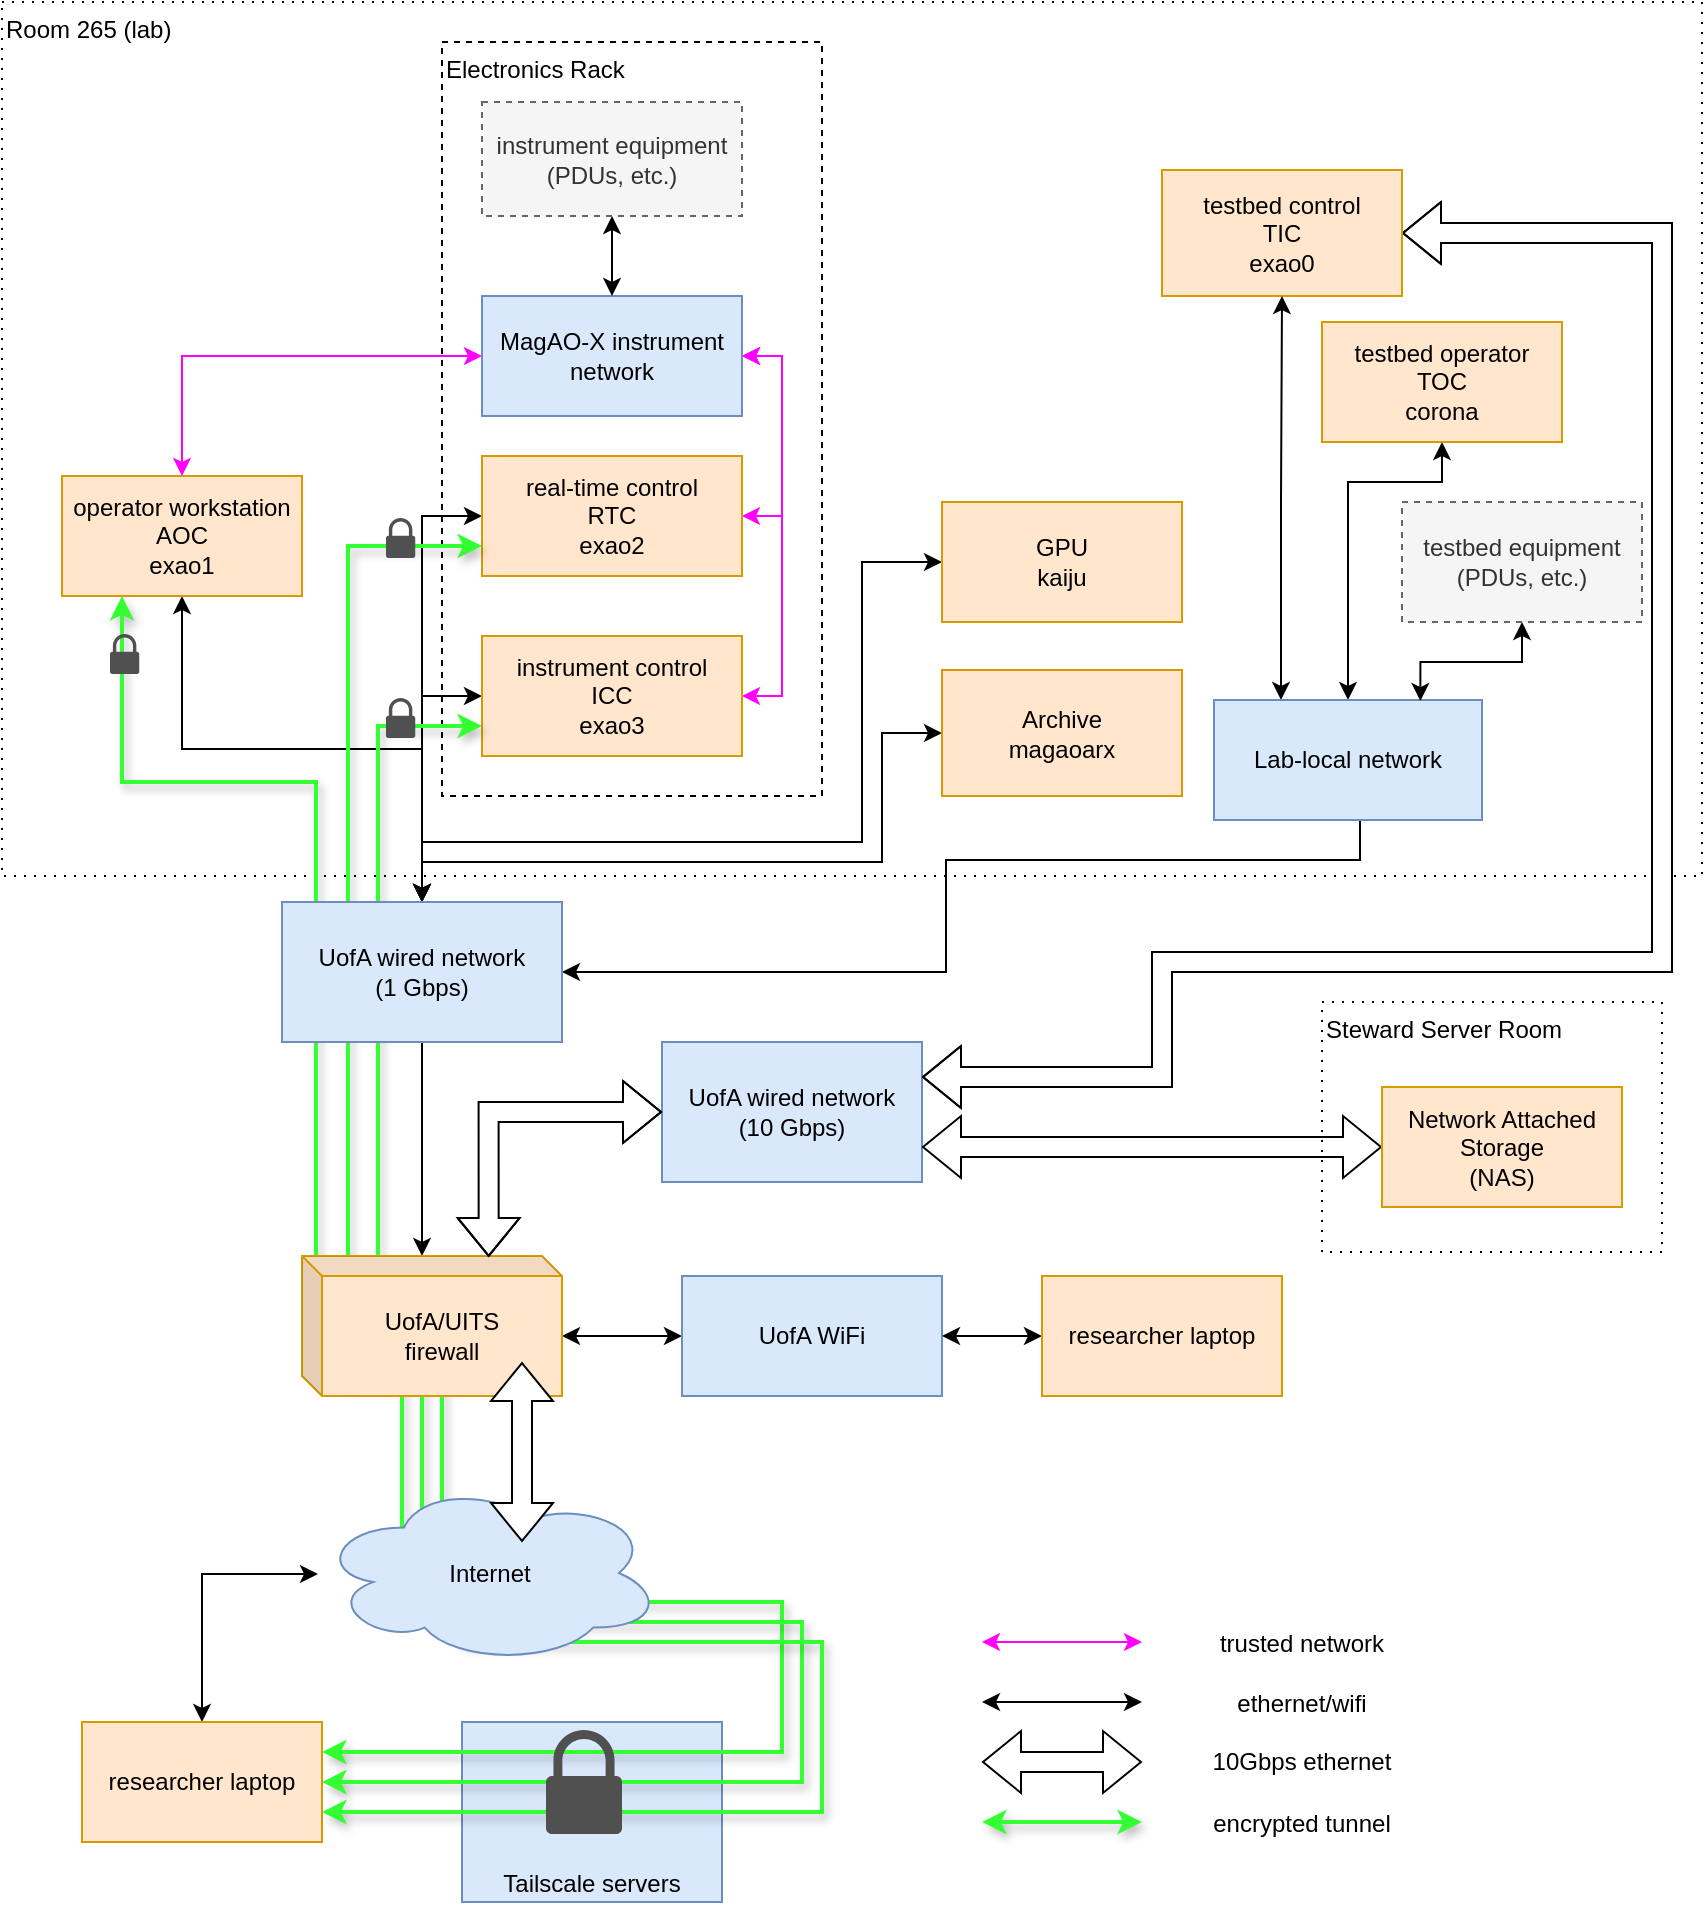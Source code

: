<mxfile version="21.6.6" type="dropbox">
  <diagram name="Page-1" id="mkAPXSH0K4V1NmXlGoPF">
    <mxGraphModel dx="1314" dy="819" grid="1" gridSize="10" guides="1" tooltips="1" connect="1" arrows="1" fold="1" page="1" pageScale="1" pageWidth="850" pageHeight="1100" math="0" shadow="0">
      <root>
        <mxCell id="0" />
        <mxCell id="1" parent="0" />
        <mxCell id="75fUI03RNpnLS7jkSlaE-75" value="Tailscale servers" style="rounded=0;whiteSpace=wrap;html=1;fillColor=#dae8fc;strokeColor=#6c8ebf;verticalAlign=bottom;" parent="1" vertex="1">
          <mxGeometry x="230" y="860" width="130" height="90" as="geometry" />
        </mxCell>
        <mxCell id="75fUI03RNpnLS7jkSlaE-55" value="Steward Server Room" style="rounded=0;whiteSpace=wrap;html=1;fillColor=none;align=left;verticalAlign=top;dashed=1;dashPattern=1 4;" parent="1" vertex="1">
          <mxGeometry x="660" y="500" width="170" height="125" as="geometry" />
        </mxCell>
        <mxCell id="75fUI03RNpnLS7jkSlaE-30" value="Room 265 (lab)" style="rounded=0;whiteSpace=wrap;html=1;fillColor=none;align=left;verticalAlign=top;dashed=1;dashPattern=1 4;" parent="1" vertex="1">
          <mxGeometry width="850" height="437" as="geometry" />
        </mxCell>
        <mxCell id="75fUI03RNpnLS7jkSlaE-4" value="Electronics Rack" style="rounded=0;whiteSpace=wrap;html=1;fillColor=none;align=left;verticalAlign=top;dashed=1;" parent="1" vertex="1">
          <mxGeometry x="220" y="20" width="190" height="377" as="geometry" />
        </mxCell>
        <mxCell id="75fUI03RNpnLS7jkSlaE-70" style="edgeStyle=orthogonalEdgeStyle;rounded=0;orthogonalLoop=1;jettySize=auto;html=1;exitX=0.5;exitY=1;exitDx=0;exitDy=0;entryX=0.5;entryY=0;entryDx=0;entryDy=0;startArrow=classic;startFill=1;" parent="1" source="75fUI03RNpnLS7jkSlaE-1" target="75fUI03RNpnLS7jkSlaE-56" edge="1">
          <mxGeometry relative="1" as="geometry" />
        </mxCell>
        <mxCell id="75fUI03RNpnLS7jkSlaE-1" value="operator workstation&lt;br&gt;&lt;div&gt;AOC&lt;/div&gt;&lt;div&gt;exao1&lt;br&gt;&lt;/div&gt;" style="rounded=0;whiteSpace=wrap;html=1;fillColor=#ffe6cc;strokeColor=#d79b00;" parent="1" vertex="1">
          <mxGeometry x="30" y="237" width="120" height="60" as="geometry" />
        </mxCell>
        <mxCell id="75fUI03RNpnLS7jkSlaE-39" style="edgeStyle=orthogonalEdgeStyle;rounded=0;orthogonalLoop=1;jettySize=auto;html=1;exitX=1;exitY=0.5;exitDx=0;exitDy=0;strokeColor=#FF00FF;startArrow=classic;startFill=1;" parent="1" source="75fUI03RNpnLS7jkSlaE-2" edge="1">
          <mxGeometry relative="1" as="geometry">
            <mxPoint x="370" y="177" as="targetPoint" />
            <Array as="points">
              <mxPoint x="390" y="347" />
              <mxPoint x="390" y="177" />
            </Array>
          </mxGeometry>
        </mxCell>
        <mxCell id="75fUI03RNpnLS7jkSlaE-88" style="edgeStyle=orthogonalEdgeStyle;rounded=0;orthogonalLoop=1;jettySize=auto;html=1;exitX=0;exitY=0.5;exitDx=0;exitDy=0;entryX=0.5;entryY=0;entryDx=0;entryDy=0;startArrow=classic;startFill=1;" parent="1" source="75fUI03RNpnLS7jkSlaE-2" target="75fUI03RNpnLS7jkSlaE-56" edge="1">
          <mxGeometry relative="1" as="geometry" />
        </mxCell>
        <mxCell id="75fUI03RNpnLS7jkSlaE-2" value="&lt;div&gt;instrument control&lt;/div&gt;&lt;div&gt;ICC&lt;/div&gt;&lt;div&gt;exao3&lt;br&gt;&lt;/div&gt;" style="rounded=0;whiteSpace=wrap;html=1;fillColor=#ffe6cc;strokeColor=#d79b00;" parent="1" vertex="1">
          <mxGeometry x="240" y="317" width="130" height="60" as="geometry" />
        </mxCell>
        <mxCell id="75fUI03RNpnLS7jkSlaE-38" style="edgeStyle=orthogonalEdgeStyle;rounded=0;orthogonalLoop=1;jettySize=auto;html=1;exitX=1;exitY=0.5;exitDx=0;exitDy=0;entryX=1;entryY=0.5;entryDx=0;entryDy=0;strokeColor=#FF00FF;startArrow=classic;startFill=1;" parent="1" source="75fUI03RNpnLS7jkSlaE-3" target="75fUI03RNpnLS7jkSlaE-14" edge="1">
          <mxGeometry relative="1" as="geometry" />
        </mxCell>
        <mxCell id="75fUI03RNpnLS7jkSlaE-71" style="edgeStyle=orthogonalEdgeStyle;rounded=0;orthogonalLoop=1;jettySize=auto;html=1;exitX=0;exitY=0.5;exitDx=0;exitDy=0;entryX=0.5;entryY=0;entryDx=0;entryDy=0;startArrow=classic;startFill=1;" parent="1" source="75fUI03RNpnLS7jkSlaE-3" target="75fUI03RNpnLS7jkSlaE-56" edge="1">
          <mxGeometry relative="1" as="geometry">
            <Array as="points">
              <mxPoint x="210" y="257" />
            </Array>
          </mxGeometry>
        </mxCell>
        <mxCell id="75fUI03RNpnLS7jkSlaE-3" value="&lt;div&gt;real-time control&lt;/div&gt;&lt;div&gt;RTC&lt;/div&gt;&lt;div&gt;exao2&lt;br&gt;&lt;/div&gt;" style="rounded=0;whiteSpace=wrap;html=1;fillColor=#ffe6cc;strokeColor=#d79b00;" parent="1" vertex="1">
          <mxGeometry x="240" y="227" width="130" height="60" as="geometry" />
        </mxCell>
        <mxCell id="75fUI03RNpnLS7jkSlaE-9" value="&lt;div&gt;UofA wired network&lt;/div&gt;&lt;div&gt;(10 Gbps)&lt;br&gt;&lt;/div&gt;" style="rounded=0;whiteSpace=wrap;html=1;fillColor=#dae8fc;strokeColor=#6c8ebf;" parent="1" vertex="1">
          <mxGeometry x="330" y="520" width="130" height="70" as="geometry" />
        </mxCell>
        <mxCell id="75fUI03RNpnLS7jkSlaE-37" style="edgeStyle=orthogonalEdgeStyle;rounded=0;orthogonalLoop=1;jettySize=auto;html=1;exitX=0;exitY=0.5;exitDx=0;exitDy=0;entryX=0.5;entryY=0;entryDx=0;entryDy=0;startArrow=classic;startFill=1;strokeColor=#FF00FF;" parent="1" source="75fUI03RNpnLS7jkSlaE-14" target="75fUI03RNpnLS7jkSlaE-1" edge="1">
          <mxGeometry relative="1" as="geometry">
            <Array as="points">
              <mxPoint x="90" y="177" />
            </Array>
          </mxGeometry>
        </mxCell>
        <mxCell id="75fUI03RNpnLS7jkSlaE-14" value="MagAO-X instrument network" style="rounded=0;whiteSpace=wrap;html=1;fillColor=#dae8fc;strokeColor=#6c8ebf;" parent="1" vertex="1">
          <mxGeometry x="240" y="147" width="130" height="60" as="geometry" />
        </mxCell>
        <mxCell id="75fUI03RNpnLS7jkSlaE-27" style="edgeStyle=orthogonalEdgeStyle;rounded=0;orthogonalLoop=1;jettySize=auto;html=1;exitX=0;exitY=0.5;exitDx=0;exitDy=0;entryX=0;entryY=0;entryDx=130;entryDy=40;entryPerimeter=0;startArrow=classic;startFill=1;" parent="1" source="75fUI03RNpnLS7jkSlaE-23" target="75fUI03RNpnLS7jkSlaE-6" edge="1">
          <mxGeometry relative="1" as="geometry" />
        </mxCell>
        <mxCell id="75fUI03RNpnLS7jkSlaE-23" value="UofA WiFi" style="rounded=0;whiteSpace=wrap;html=1;fillColor=#dae8fc;strokeColor=#6c8ebf;" parent="1" vertex="1">
          <mxGeometry x="340" y="637" width="130" height="60" as="geometry" />
        </mxCell>
        <mxCell id="75fUI03RNpnLS7jkSlaE-25" style="edgeStyle=orthogonalEdgeStyle;rounded=0;orthogonalLoop=1;jettySize=auto;html=1;exitX=0;exitY=0.5;exitDx=0;exitDy=0;entryX=1;entryY=0.5;entryDx=0;entryDy=0;startArrow=classic;startFill=1;" parent="1" source="75fUI03RNpnLS7jkSlaE-24" target="75fUI03RNpnLS7jkSlaE-23" edge="1">
          <mxGeometry relative="1" as="geometry" />
        </mxCell>
        <mxCell id="75fUI03RNpnLS7jkSlaE-24" value="researcher laptop" style="rounded=0;whiteSpace=wrap;html=1;fillColor=#ffe6cc;strokeColor=#d79b00;" parent="1" vertex="1">
          <mxGeometry x="520" y="637" width="120" height="60" as="geometry" />
        </mxCell>
        <mxCell id="75fUI03RNpnLS7jkSlaE-73" style="edgeStyle=orthogonalEdgeStyle;rounded=0;orthogonalLoop=1;jettySize=auto;html=1;exitX=0;exitY=0.5;exitDx=0;exitDy=0;entryX=1;entryY=0.75;entryDx=0;entryDy=0;shape=flexArrow;startArrow=block;" parent="1" source="75fUI03RNpnLS7jkSlaE-31" target="75fUI03RNpnLS7jkSlaE-9" edge="1">
          <mxGeometry relative="1" as="geometry" />
        </mxCell>
        <mxCell id="75fUI03RNpnLS7jkSlaE-31" value="&lt;div&gt;Network Attached Storage&lt;/div&gt;&lt;div&gt;(NAS)&lt;br&gt;&lt;/div&gt;" style="rounded=0;whiteSpace=wrap;html=1;fillColor=#ffe6cc;strokeColor=#d79b00;" parent="1" vertex="1">
          <mxGeometry x="690" y="542.5" width="120" height="60" as="geometry" />
        </mxCell>
        <mxCell id="75fUI03RNpnLS7jkSlaE-65" style="edgeStyle=orthogonalEdgeStyle;rounded=0;orthogonalLoop=1;jettySize=auto;html=1;exitX=1;exitY=0.5;exitDx=0;exitDy=0;entryX=1;entryY=0.25;entryDx=0;entryDy=0;shape=flexArrow;startArrow=block;fillColor=default;" parent="1" source="75fUI03RNpnLS7jkSlaE-40" target="75fUI03RNpnLS7jkSlaE-9" edge="1">
          <mxGeometry relative="1" as="geometry">
            <Array as="points">
              <mxPoint x="830" y="116" />
              <mxPoint x="830" y="480" />
              <mxPoint x="580" y="480" />
              <mxPoint x="580" y="538" />
            </Array>
          </mxGeometry>
        </mxCell>
        <mxCell id="75fUI03RNpnLS7jkSlaE-40" value="&lt;div&gt;testbed control&lt;/div&gt;&lt;div&gt;TIC&lt;br&gt;&lt;/div&gt;&lt;div&gt;exao0&lt;br&gt;&lt;/div&gt;" style="rounded=0;whiteSpace=wrap;html=1;fillColor=#ffe6cc;strokeColor=#d79b00;" parent="1" vertex="1">
          <mxGeometry x="580" y="84" width="120" height="63" as="geometry" />
        </mxCell>
        <mxCell id="75fUI03RNpnLS7jkSlaE-98" style="edgeStyle=orthogonalEdgeStyle;rounded=0;orthogonalLoop=1;jettySize=auto;html=1;exitX=0;exitY=0.5;exitDx=0;exitDy=0;entryX=0.5;entryY=0;entryDx=0;entryDy=0;startArrow=classic;startFill=1;" parent="1" source="75fUI03RNpnLS7jkSlaE-41" target="75fUI03RNpnLS7jkSlaE-56" edge="1">
          <mxGeometry relative="1" as="geometry">
            <Array as="points">
              <mxPoint x="440" y="366" />
              <mxPoint x="440" y="430" />
              <mxPoint x="210" y="430" />
            </Array>
          </mxGeometry>
        </mxCell>
        <mxCell id="75fUI03RNpnLS7jkSlaE-41" value="&lt;div&gt;Archive&lt;/div&gt;&lt;div&gt;magaoarx&lt;br&gt;&lt;/div&gt;" style="rounded=0;whiteSpace=wrap;html=1;fillColor=#ffe6cc;strokeColor=#d79b00;" parent="1" vertex="1">
          <mxGeometry x="470" y="334" width="120" height="63" as="geometry" />
        </mxCell>
        <mxCell id="75fUI03RNpnLS7jkSlaE-64" style="edgeStyle=orthogonalEdgeStyle;rounded=0;orthogonalLoop=1;jettySize=auto;html=1;exitX=0.5;exitY=1;exitDx=0;exitDy=0;entryX=1;entryY=0.5;entryDx=0;entryDy=0;" parent="1" source="75fUI03RNpnLS7jkSlaE-42" target="75fUI03RNpnLS7jkSlaE-56" edge="1">
          <mxGeometry relative="1" as="geometry">
            <Array as="points">
              <mxPoint x="679" y="429" />
              <mxPoint x="472" y="429" />
              <mxPoint x="472" y="485" />
            </Array>
          </mxGeometry>
        </mxCell>
        <mxCell id="qFEIFFxvHMP7HtGWtSqn-1" style="edgeStyle=orthogonalEdgeStyle;rounded=0;orthogonalLoop=1;jettySize=auto;html=1;exitX=0.5;exitY=0;exitDx=0;exitDy=0;entryX=0.5;entryY=1;entryDx=0;entryDy=0;startArrow=classic;startFill=1;" edge="1" parent="1" source="75fUI03RNpnLS7jkSlaE-42" target="75fUI03RNpnLS7jkSlaE-43">
          <mxGeometry relative="1" as="geometry">
            <Array as="points">
              <mxPoint x="673" y="240" />
              <mxPoint x="720" y="240" />
            </Array>
          </mxGeometry>
        </mxCell>
        <mxCell id="qFEIFFxvHMP7HtGWtSqn-2" style="edgeStyle=orthogonalEdgeStyle;rounded=0;orthogonalLoop=1;jettySize=auto;html=1;exitX=0.25;exitY=0;exitDx=0;exitDy=0;entryX=0.5;entryY=1;entryDx=0;entryDy=0;startArrow=classic;startFill=1;" edge="1" parent="1" source="75fUI03RNpnLS7jkSlaE-42" target="75fUI03RNpnLS7jkSlaE-40">
          <mxGeometry relative="1" as="geometry" />
        </mxCell>
        <mxCell id="75fUI03RNpnLS7jkSlaE-42" value="Lab-local network" style="rounded=0;whiteSpace=wrap;html=1;fillColor=#dae8fc;strokeColor=#6c8ebf;" parent="1" vertex="1">
          <mxGeometry x="606" y="349" width="134" height="60" as="geometry" />
        </mxCell>
        <mxCell id="75fUI03RNpnLS7jkSlaE-43" value="&lt;div&gt;testbed operator&lt;/div&gt;&lt;div&gt;TOC&lt;/div&gt;&lt;div&gt;corona&lt;br&gt;&lt;/div&gt;" style="rounded=0;whiteSpace=wrap;html=1;fillColor=#ffe6cc;strokeColor=#d79b00;" parent="1" vertex="1">
          <mxGeometry x="660" y="160" width="120" height="60" as="geometry" />
        </mxCell>
        <mxCell id="75fUI03RNpnLS7jkSlaE-97" style="edgeStyle=orthogonalEdgeStyle;rounded=0;orthogonalLoop=1;jettySize=auto;html=1;exitX=0;exitY=0.5;exitDx=0;exitDy=0;entryX=0.5;entryY=0;entryDx=0;entryDy=0;startArrow=classic;startFill=1;" parent="1" source="75fUI03RNpnLS7jkSlaE-44" target="75fUI03RNpnLS7jkSlaE-56" edge="1">
          <mxGeometry relative="1" as="geometry">
            <Array as="points">
              <mxPoint x="430" y="280" />
              <mxPoint x="430" y="420" />
              <mxPoint x="210" y="420" />
            </Array>
          </mxGeometry>
        </mxCell>
        <mxCell id="75fUI03RNpnLS7jkSlaE-44" value="&lt;div&gt;GPU&lt;/div&gt;&lt;div&gt;kaiju&lt;br&gt;&lt;/div&gt;" style="rounded=0;whiteSpace=wrap;html=1;fillColor=#ffe6cc;strokeColor=#d79b00;" parent="1" vertex="1">
          <mxGeometry x="470" y="250" width="120" height="60" as="geometry" />
        </mxCell>
        <mxCell id="75fUI03RNpnLS7jkSlaE-101" style="edgeStyle=orthogonalEdgeStyle;rounded=0;orthogonalLoop=1;jettySize=auto;html=1;exitX=0.5;exitY=1;exitDx=0;exitDy=0;entryX=0.77;entryY=0.009;entryDx=0;entryDy=0;startArrow=classic;startFill=1;entryPerimeter=0;" parent="1" source="75fUI03RNpnLS7jkSlaE-53" target="75fUI03RNpnLS7jkSlaE-42" edge="1">
          <mxGeometry relative="1" as="geometry">
            <Array as="points">
              <mxPoint x="760" y="330" />
              <mxPoint x="709" y="330" />
            </Array>
          </mxGeometry>
        </mxCell>
        <mxCell id="75fUI03RNpnLS7jkSlaE-53" value="&lt;div&gt;testbed equipment&lt;/div&gt;&lt;div&gt;(PDUs, etc.)&lt;br&gt;&lt;/div&gt;" style="rounded=0;whiteSpace=wrap;html=1;fillColor=#f5f5f5;strokeColor=#666666;fontColor=#333333;dashed=1;" parent="1" vertex="1">
          <mxGeometry x="700" y="250" width="120" height="60" as="geometry" />
        </mxCell>
        <mxCell id="75fUI03RNpnLS7jkSlaE-63" style="edgeStyle=orthogonalEdgeStyle;rounded=0;orthogonalLoop=1;jettySize=auto;html=1;exitX=0.5;exitY=1;exitDx=0;exitDy=0;entryX=0.5;entryY=0;entryDx=0;entryDy=0;startArrow=classic;startFill=1;" parent="1" source="75fUI03RNpnLS7jkSlaE-62" target="75fUI03RNpnLS7jkSlaE-14" edge="1">
          <mxGeometry relative="1" as="geometry" />
        </mxCell>
        <mxCell id="75fUI03RNpnLS7jkSlaE-62" value="&lt;div&gt;instrument equipment&lt;/div&gt;&lt;div&gt;(PDUs, etc.)&lt;br&gt;&lt;/div&gt;" style="rounded=0;whiteSpace=wrap;html=1;fillColor=#f5f5f5;strokeColor=#666666;fontColor=#333333;dashed=1;" parent="1" vertex="1">
          <mxGeometry x="240" y="50" width="130" height="57" as="geometry" />
        </mxCell>
        <mxCell id="75fUI03RNpnLS7jkSlaE-76" style="edgeStyle=orthogonalEdgeStyle;rounded=0;orthogonalLoop=1;jettySize=auto;html=1;exitX=0.5;exitY=0;exitDx=0;exitDy=0;startArrow=classic;startFill=1;" parent="1" source="75fUI03RNpnLS7jkSlaE-74" target="75fUI03RNpnLS7jkSlaE-5" edge="1">
          <mxGeometry relative="1" as="geometry">
            <Array as="points">
              <mxPoint x="100" y="786" />
            </Array>
          </mxGeometry>
        </mxCell>
        <mxCell id="75fUI03RNpnLS7jkSlaE-74" value="researcher laptop" style="rounded=0;whiteSpace=wrap;html=1;fillColor=#ffe6cc;strokeColor=#d79b00;" parent="1" vertex="1">
          <mxGeometry x="40" y="860" width="120" height="60" as="geometry" />
        </mxCell>
        <mxCell id="75fUI03RNpnLS7jkSlaE-79" style="edgeStyle=orthogonalEdgeStyle;rounded=0;orthogonalLoop=1;jettySize=auto;html=1;exitX=1;exitY=0.25;exitDx=0;exitDy=0;entryX=0.25;entryY=1;entryDx=0;entryDy=0;strokeColor=#33FF33;startArrow=classic;startFill=1;shadow=1;strokeWidth=2;" parent="1" source="75fUI03RNpnLS7jkSlaE-74" target="75fUI03RNpnLS7jkSlaE-1" edge="1">
          <mxGeometry relative="1" as="geometry">
            <mxPoint x="180" y="580" as="targetPoint" />
            <Array as="points">
              <mxPoint x="390" y="875" />
              <mxPoint x="390" y="800" />
              <mxPoint x="210" y="800" />
              <mxPoint x="210" y="790" />
              <mxPoint x="200" y="790" />
              <mxPoint x="200" y="680" />
              <mxPoint x="157" y="680" />
              <mxPoint x="157" y="390" />
              <mxPoint x="60" y="390" />
            </Array>
          </mxGeometry>
        </mxCell>
        <mxCell id="75fUI03RNpnLS7jkSlaE-82" style="edgeStyle=orthogonalEdgeStyle;rounded=0;orthogonalLoop=1;jettySize=auto;html=1;exitX=1;exitY=0.5;exitDx=0;exitDy=0;entryX=0;entryY=0.75;entryDx=0;entryDy=0;strokeColor=#33FF33;startArrow=classic;startFill=1;shadow=1;strokeWidth=2;" parent="1" source="75fUI03RNpnLS7jkSlaE-74" target="75fUI03RNpnLS7jkSlaE-3" edge="1">
          <mxGeometry relative="1" as="geometry">
            <mxPoint x="70" y="307" as="targetPoint" />
            <mxPoint x="370" y="900" as="sourcePoint" />
            <Array as="points">
              <mxPoint x="400" y="890" />
              <mxPoint x="400" y="810" />
              <mxPoint x="220" y="810" />
              <mxPoint x="220" y="800" />
              <mxPoint x="210" y="800" />
              <mxPoint x="210" y="690" />
              <mxPoint x="173" y="690" />
              <mxPoint x="173" y="272" />
            </Array>
          </mxGeometry>
        </mxCell>
        <mxCell id="75fUI03RNpnLS7jkSlaE-83" style="edgeStyle=orthogonalEdgeStyle;rounded=0;orthogonalLoop=1;jettySize=auto;html=1;exitX=1;exitY=0.75;exitDx=0;exitDy=0;entryX=0;entryY=0.75;entryDx=0;entryDy=0;strokeColor=#33FF33;startArrow=classic;startFill=1;shadow=1;strokeWidth=2;" parent="1" source="75fUI03RNpnLS7jkSlaE-74" target="75fUI03RNpnLS7jkSlaE-2" edge="1">
          <mxGeometry relative="1" as="geometry">
            <mxPoint x="250" y="282" as="targetPoint" />
            <mxPoint x="380" y="910" as="sourcePoint" />
            <Array as="points">
              <mxPoint x="410" y="905" />
              <mxPoint x="410" y="820" />
              <mxPoint x="230" y="820" />
              <mxPoint x="230" y="810" />
              <mxPoint x="220" y="810" />
              <mxPoint x="220" y="689" />
              <mxPoint x="188" y="689" />
              <mxPoint x="188" y="362" />
            </Array>
          </mxGeometry>
        </mxCell>
        <mxCell id="75fUI03RNpnLS7jkSlaE-99" style="edgeStyle=orthogonalEdgeStyle;rounded=0;orthogonalLoop=1;jettySize=auto;html=1;exitX=0.5;exitY=1;exitDx=0;exitDy=0;entryX=0;entryY=0;entryDx=60;entryDy=0;entryPerimeter=0;" parent="1" source="75fUI03RNpnLS7jkSlaE-56" target="75fUI03RNpnLS7jkSlaE-6" edge="1">
          <mxGeometry relative="1" as="geometry" />
        </mxCell>
        <mxCell id="75fUI03RNpnLS7jkSlaE-56" value="&lt;div&gt;UofA wired network&lt;/div&gt;&lt;div&gt;(1 Gbps)&lt;br&gt;&lt;/div&gt;" style="rounded=0;whiteSpace=wrap;html=1;fillColor=#dae8fc;strokeColor=#6c8ebf;" parent="1" vertex="1">
          <mxGeometry x="140" y="450" width="140" height="70" as="geometry" />
        </mxCell>
        <mxCell id="75fUI03RNpnLS7jkSlaE-6" value="&lt;div&gt;UofA/UITS&lt;/div&gt;&lt;div&gt;firewall&lt;br&gt;&lt;/div&gt;" style="shape=cube;whiteSpace=wrap;html=1;boundedLbl=1;backgroundOutline=1;darkOpacity=0.05;darkOpacity2=0.1;size=10;fillColor=#ffe6cc;strokeColor=#d79b00;" parent="1" vertex="1">
          <mxGeometry x="150" y="627" width="130" height="70" as="geometry" />
        </mxCell>
        <mxCell id="75fUI03RNpnLS7jkSlaE-5" value="Internet" style="ellipse;shape=cloud;whiteSpace=wrap;html=1;fillColor=#dae8fc;strokeColor=#6c8ebf;" parent="1" vertex="1">
          <mxGeometry x="158" y="740" width="172" height="91" as="geometry" />
        </mxCell>
        <mxCell id="75fUI03RNpnLS7jkSlaE-87" value="" style="shape=flexArrow;endArrow=classic;startArrow=classic;html=1;rounded=0;fillColor=default;" parent="1" edge="1">
          <mxGeometry width="100" height="100" relative="1" as="geometry">
            <mxPoint x="260" y="770" as="sourcePoint" />
            <mxPoint x="260" y="680" as="targetPoint" />
          </mxGeometry>
        </mxCell>
        <mxCell id="75fUI03RNpnLS7jkSlaE-68" style="edgeStyle=orthogonalEdgeStyle;rounded=0;orthogonalLoop=1;jettySize=auto;html=1;exitX=0;exitY=0.5;exitDx=0;exitDy=0;entryX=0.718;entryY=0.007;entryDx=0;entryDy=0;entryPerimeter=0;shape=flexArrow;startArrow=block;fillColor=default;" parent="1" source="75fUI03RNpnLS7jkSlaE-9" target="75fUI03RNpnLS7jkSlaE-6" edge="1">
          <mxGeometry relative="1" as="geometry" />
        </mxCell>
        <mxCell id="75fUI03RNpnLS7jkSlaE-102" value="" style="sketch=0;pointerEvents=1;shadow=0;dashed=0;html=1;strokeColor=none;fillColor=#505050;labelPosition=center;verticalLabelPosition=bottom;verticalAlign=top;outlineConnect=0;align=center;shape=mxgraph.office.security.lock_protected;" parent="1" vertex="1">
          <mxGeometry x="272" y="864" width="38" height="52" as="geometry" />
        </mxCell>
        <mxCell id="75fUI03RNpnLS7jkSlaE-105" value="" style="sketch=0;pointerEvents=1;shadow=0;dashed=0;html=1;strokeColor=none;fillColor=#505050;labelPosition=center;verticalLabelPosition=bottom;verticalAlign=top;outlineConnect=0;align=center;shape=mxgraph.office.security.lock_protected;" parent="1" vertex="1">
          <mxGeometry x="54" y="316" width="14.62" height="20" as="geometry" />
        </mxCell>
        <mxCell id="75fUI03RNpnLS7jkSlaE-106" value="" style="sketch=0;pointerEvents=1;shadow=0;dashed=0;html=1;strokeColor=none;fillColor=#505050;labelPosition=center;verticalLabelPosition=bottom;verticalAlign=top;outlineConnect=0;align=center;shape=mxgraph.office.security.lock_protected;" parent="1" vertex="1">
          <mxGeometry x="192" y="258" width="14.62" height="20" as="geometry" />
        </mxCell>
        <mxCell id="75fUI03RNpnLS7jkSlaE-107" value="" style="sketch=0;pointerEvents=1;shadow=0;dashed=0;html=1;strokeColor=none;fillColor=#505050;labelPosition=center;verticalLabelPosition=bottom;verticalAlign=top;outlineConnect=0;align=center;shape=mxgraph.office.security.lock_protected;" parent="1" vertex="1">
          <mxGeometry x="192" y="348" width="14.62" height="20" as="geometry" />
        </mxCell>
        <mxCell id="75fUI03RNpnLS7jkSlaE-108" value="" style="endArrow=classic;startArrow=classic;html=1;rounded=0;" parent="1" edge="1">
          <mxGeometry width="50" height="50" relative="1" as="geometry">
            <mxPoint x="490" y="850" as="sourcePoint" />
            <mxPoint x="570" y="850" as="targetPoint" />
          </mxGeometry>
        </mxCell>
        <mxCell id="75fUI03RNpnLS7jkSlaE-109" value="" style="shape=flexArrow;endArrow=classic;startArrow=classic;html=1;rounded=0;fillColor=default;" parent="1" edge="1">
          <mxGeometry width="100" height="100" relative="1" as="geometry">
            <mxPoint x="490" y="880" as="sourcePoint" />
            <mxPoint x="570" y="880" as="targetPoint" />
          </mxGeometry>
        </mxCell>
        <mxCell id="75fUI03RNpnLS7jkSlaE-110" value="" style="endArrow=classic;startArrow=classic;html=1;rounded=0;strokeColor=#33FF33;startFill=1;shadow=1;strokeWidth=2;" parent="1" edge="1">
          <mxGeometry width="50" height="50" relative="1" as="geometry">
            <mxPoint x="490" y="910" as="sourcePoint" />
            <mxPoint x="570" y="910" as="targetPoint" />
          </mxGeometry>
        </mxCell>
        <mxCell id="75fUI03RNpnLS7jkSlaE-111" value="" style="endArrow=classic;startArrow=classic;html=1;rounded=0;strokeColor=#FF00FF;" parent="1" edge="1">
          <mxGeometry width="50" height="50" relative="1" as="geometry">
            <mxPoint x="490" y="820" as="sourcePoint" />
            <mxPoint x="570" y="820" as="targetPoint" />
          </mxGeometry>
        </mxCell>
        <mxCell id="75fUI03RNpnLS7jkSlaE-112" value="trusted network" style="text;html=1;strokeColor=none;fillColor=none;align=center;verticalAlign=middle;whiteSpace=wrap;rounded=0;" parent="1" vertex="1">
          <mxGeometry x="590" y="811" width="120" height="19" as="geometry" />
        </mxCell>
        <mxCell id="75fUI03RNpnLS7jkSlaE-113" value="ethernet/wifi" style="text;html=1;strokeColor=none;fillColor=none;align=center;verticalAlign=middle;whiteSpace=wrap;rounded=0;" parent="1" vertex="1">
          <mxGeometry x="590" y="841" width="120" height="19" as="geometry" />
        </mxCell>
        <mxCell id="75fUI03RNpnLS7jkSlaE-114" value="10Gbps ethernet" style="text;html=1;strokeColor=none;fillColor=none;align=center;verticalAlign=middle;whiteSpace=wrap;rounded=0;" parent="1" vertex="1">
          <mxGeometry x="590" y="870" width="120" height="19" as="geometry" />
        </mxCell>
        <mxCell id="75fUI03RNpnLS7jkSlaE-115" value="encrypted tunnel" style="text;html=1;strokeColor=none;fillColor=none;align=center;verticalAlign=middle;whiteSpace=wrap;rounded=0;" parent="1" vertex="1">
          <mxGeometry x="590" y="901" width="120" height="19" as="geometry" />
        </mxCell>
      </root>
    </mxGraphModel>
  </diagram>
</mxfile>
